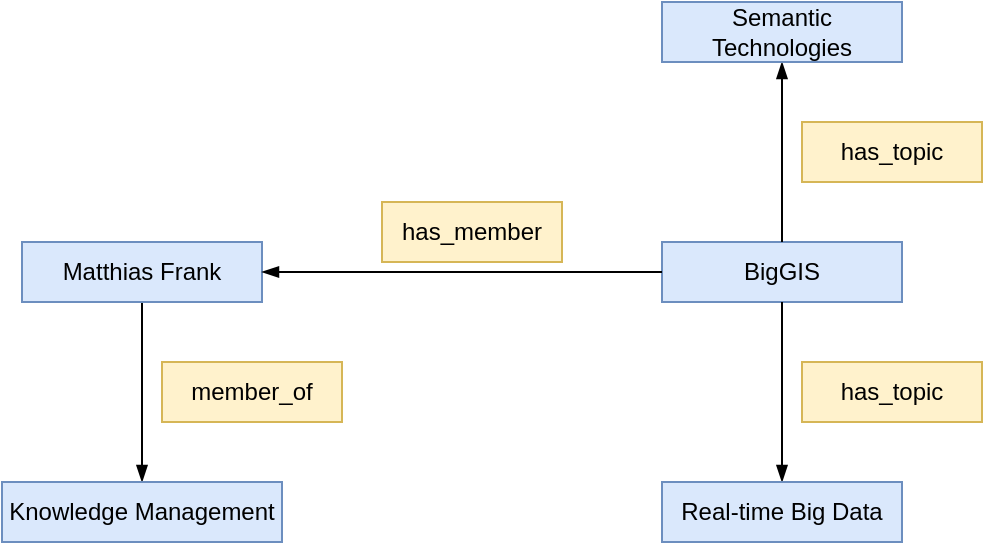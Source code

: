 <mxfile version="13.0.3" type="device"><diagram id="lhYZfmnaPT29qH0Areoa" name="Page-1"><mxGraphModel dx="923" dy="665" grid="1" gridSize="10" guides="1" tooltips="1" connect="1" arrows="1" fold="1" page="1" pageScale="1" pageWidth="1169" pageHeight="827" math="0" shadow="0"><root><mxCell id="0"/><mxCell id="1" parent="0"/><mxCell id="VH7T41oEbQFxYi0Ji8Kf-1" style="edgeStyle=none;rounded=0;comic=0;orthogonalLoop=1;jettySize=auto;html=1;endArrow=blockThin;endFill=1;strokeWidth=1;fontSize=12;fontColor=#0000FF;" edge="1" parent="1" source="VH7T41oEbQFxYi0Ji8Kf-2" target="VH7T41oEbQFxYi0Ji8Kf-3"><mxGeometry relative="1" as="geometry"><mxPoint x="420" y="240" as="targetPoint"/></mxGeometry></mxCell><mxCell id="VH7T41oEbQFxYi0Ji8Kf-2" value="Matthias Frank" style="rounded=0;whiteSpace=wrap;html=1;shadow=0;glass=0;strokeColor=#6c8ebf;strokeWidth=1;fontSize=12;align=center;fillColor=#dae8fc;fontStyle=0" vertex="1" parent="1"><mxGeometry x="140" y="290" width="120" height="30" as="geometry"/></mxCell><mxCell id="VH7T41oEbQFxYi0Ji8Kf-3" value="Knowledge Management" style="rounded=0;whiteSpace=wrap;html=1;shadow=0;glass=0;strokeColor=#6c8ebf;strokeWidth=1;fontSize=12;align=center;fillColor=#dae8fc;fontStyle=0" vertex="1" parent="1"><mxGeometry x="130" y="410" width="140" height="30" as="geometry"/></mxCell><mxCell id="VH7T41oEbQFxYi0Ji8Kf-4" value="member_of" style="rounded=0;whiteSpace=wrap;html=1;shadow=0;glass=0;strokeColor=#d6b656;strokeWidth=1;fontSize=12;align=center;fillColor=#fff2cc;fontStyle=0" vertex="1" parent="1"><mxGeometry x="210" y="350" width="90" height="30" as="geometry"/></mxCell><mxCell id="VH7T41oEbQFxYi0Ji8Kf-5" value="BigGIS" style="rounded=0;whiteSpace=wrap;html=1;shadow=0;glass=0;strokeColor=#6c8ebf;strokeWidth=1;fontSize=12;align=center;fillColor=#dae8fc;fontStyle=0" vertex="1" parent="1"><mxGeometry x="460" y="290" width="120" height="30" as="geometry"/></mxCell><mxCell id="VH7T41oEbQFxYi0Ji8Kf-6" style="edgeStyle=none;rounded=0;comic=0;orthogonalLoop=1;jettySize=auto;html=1;endArrow=blockThin;endFill=1;strokeWidth=1;fontSize=12;fontColor=#0000FF;" edge="1" parent="1" source="VH7T41oEbQFxYi0Ji8Kf-5" target="VH7T41oEbQFxYi0Ji8Kf-2"><mxGeometry relative="1" as="geometry"><mxPoint x="230" y="440" as="targetPoint"/><mxPoint x="360" y="350" as="sourcePoint"/></mxGeometry></mxCell><mxCell id="VH7T41oEbQFxYi0Ji8Kf-7" value="has_member" style="rounded=0;whiteSpace=wrap;html=1;shadow=0;glass=0;strokeColor=#d6b656;strokeWidth=1;fontSize=12;align=center;fillColor=#fff2cc;fontStyle=0" vertex="1" parent="1"><mxGeometry x="320" y="270" width="90" height="30" as="geometry"/></mxCell><mxCell id="VH7T41oEbQFxYi0Ji8Kf-8" style="edgeStyle=none;rounded=0;comic=0;orthogonalLoop=1;jettySize=auto;html=1;endArrow=blockThin;endFill=1;strokeWidth=1;fontSize=12;fontColor=#0000FF;" edge="1" parent="1" source="VH7T41oEbQFxYi0Ji8Kf-5" target="VH7T41oEbQFxYi0Ji8Kf-14"><mxGeometry relative="1" as="geometry"><mxPoint x="590" y="410" as="targetPoint"/><mxPoint x="560" y="400" as="sourcePoint"/></mxGeometry></mxCell><mxCell id="VH7T41oEbQFxYi0Ji8Kf-9" style="edgeStyle=none;rounded=0;comic=0;orthogonalLoop=1;jettySize=auto;html=1;endArrow=blockThin;endFill=1;strokeWidth=1;fontSize=12;fontColor=#0000FF;" edge="1" parent="1" source="VH7T41oEbQFxYi0Ji8Kf-5" target="VH7T41oEbQFxYi0Ji8Kf-10"><mxGeometry relative="1" as="geometry"><mxPoint x="320" y="325" as="targetPoint"/><mxPoint x="480" y="325" as="sourcePoint"/></mxGeometry></mxCell><mxCell id="VH7T41oEbQFxYi0Ji8Kf-10" value="Semantic Technologies" style="rounded=0;whiteSpace=wrap;html=1;shadow=0;glass=0;strokeColor=#6c8ebf;strokeWidth=1;fontSize=12;align=center;fillColor=#dae8fc;fontStyle=0" vertex="1" parent="1"><mxGeometry x="460" y="170" width="120" height="30" as="geometry"/></mxCell><mxCell id="VH7T41oEbQFxYi0Ji8Kf-11" value="has_topic" style="rounded=0;whiteSpace=wrap;html=1;shadow=0;glass=0;strokeColor=#d6b656;strokeWidth=1;fontSize=12;align=center;fillColor=#fff2cc;fontStyle=0" vertex="1" parent="1"><mxGeometry x="530" y="350" width="90" height="30" as="geometry"/></mxCell><mxCell id="VH7T41oEbQFxYi0Ji8Kf-13" value="has_topic" style="rounded=0;whiteSpace=wrap;html=1;shadow=0;glass=0;strokeColor=#d6b656;strokeWidth=1;fontSize=12;align=center;fillColor=#fff2cc;fontStyle=0" vertex="1" parent="1"><mxGeometry x="530" y="230" width="90" height="30" as="geometry"/></mxCell><mxCell id="VH7T41oEbQFxYi0Ji8Kf-14" value="Real-time Big Data" style="rounded=0;whiteSpace=wrap;html=1;shadow=0;glass=0;strokeColor=#6c8ebf;strokeWidth=1;fontSize=12;align=center;fillColor=#dae8fc;fontStyle=0" vertex="1" parent="1"><mxGeometry x="460" y="410" width="120" height="30" as="geometry"/></mxCell></root></mxGraphModel></diagram></mxfile>